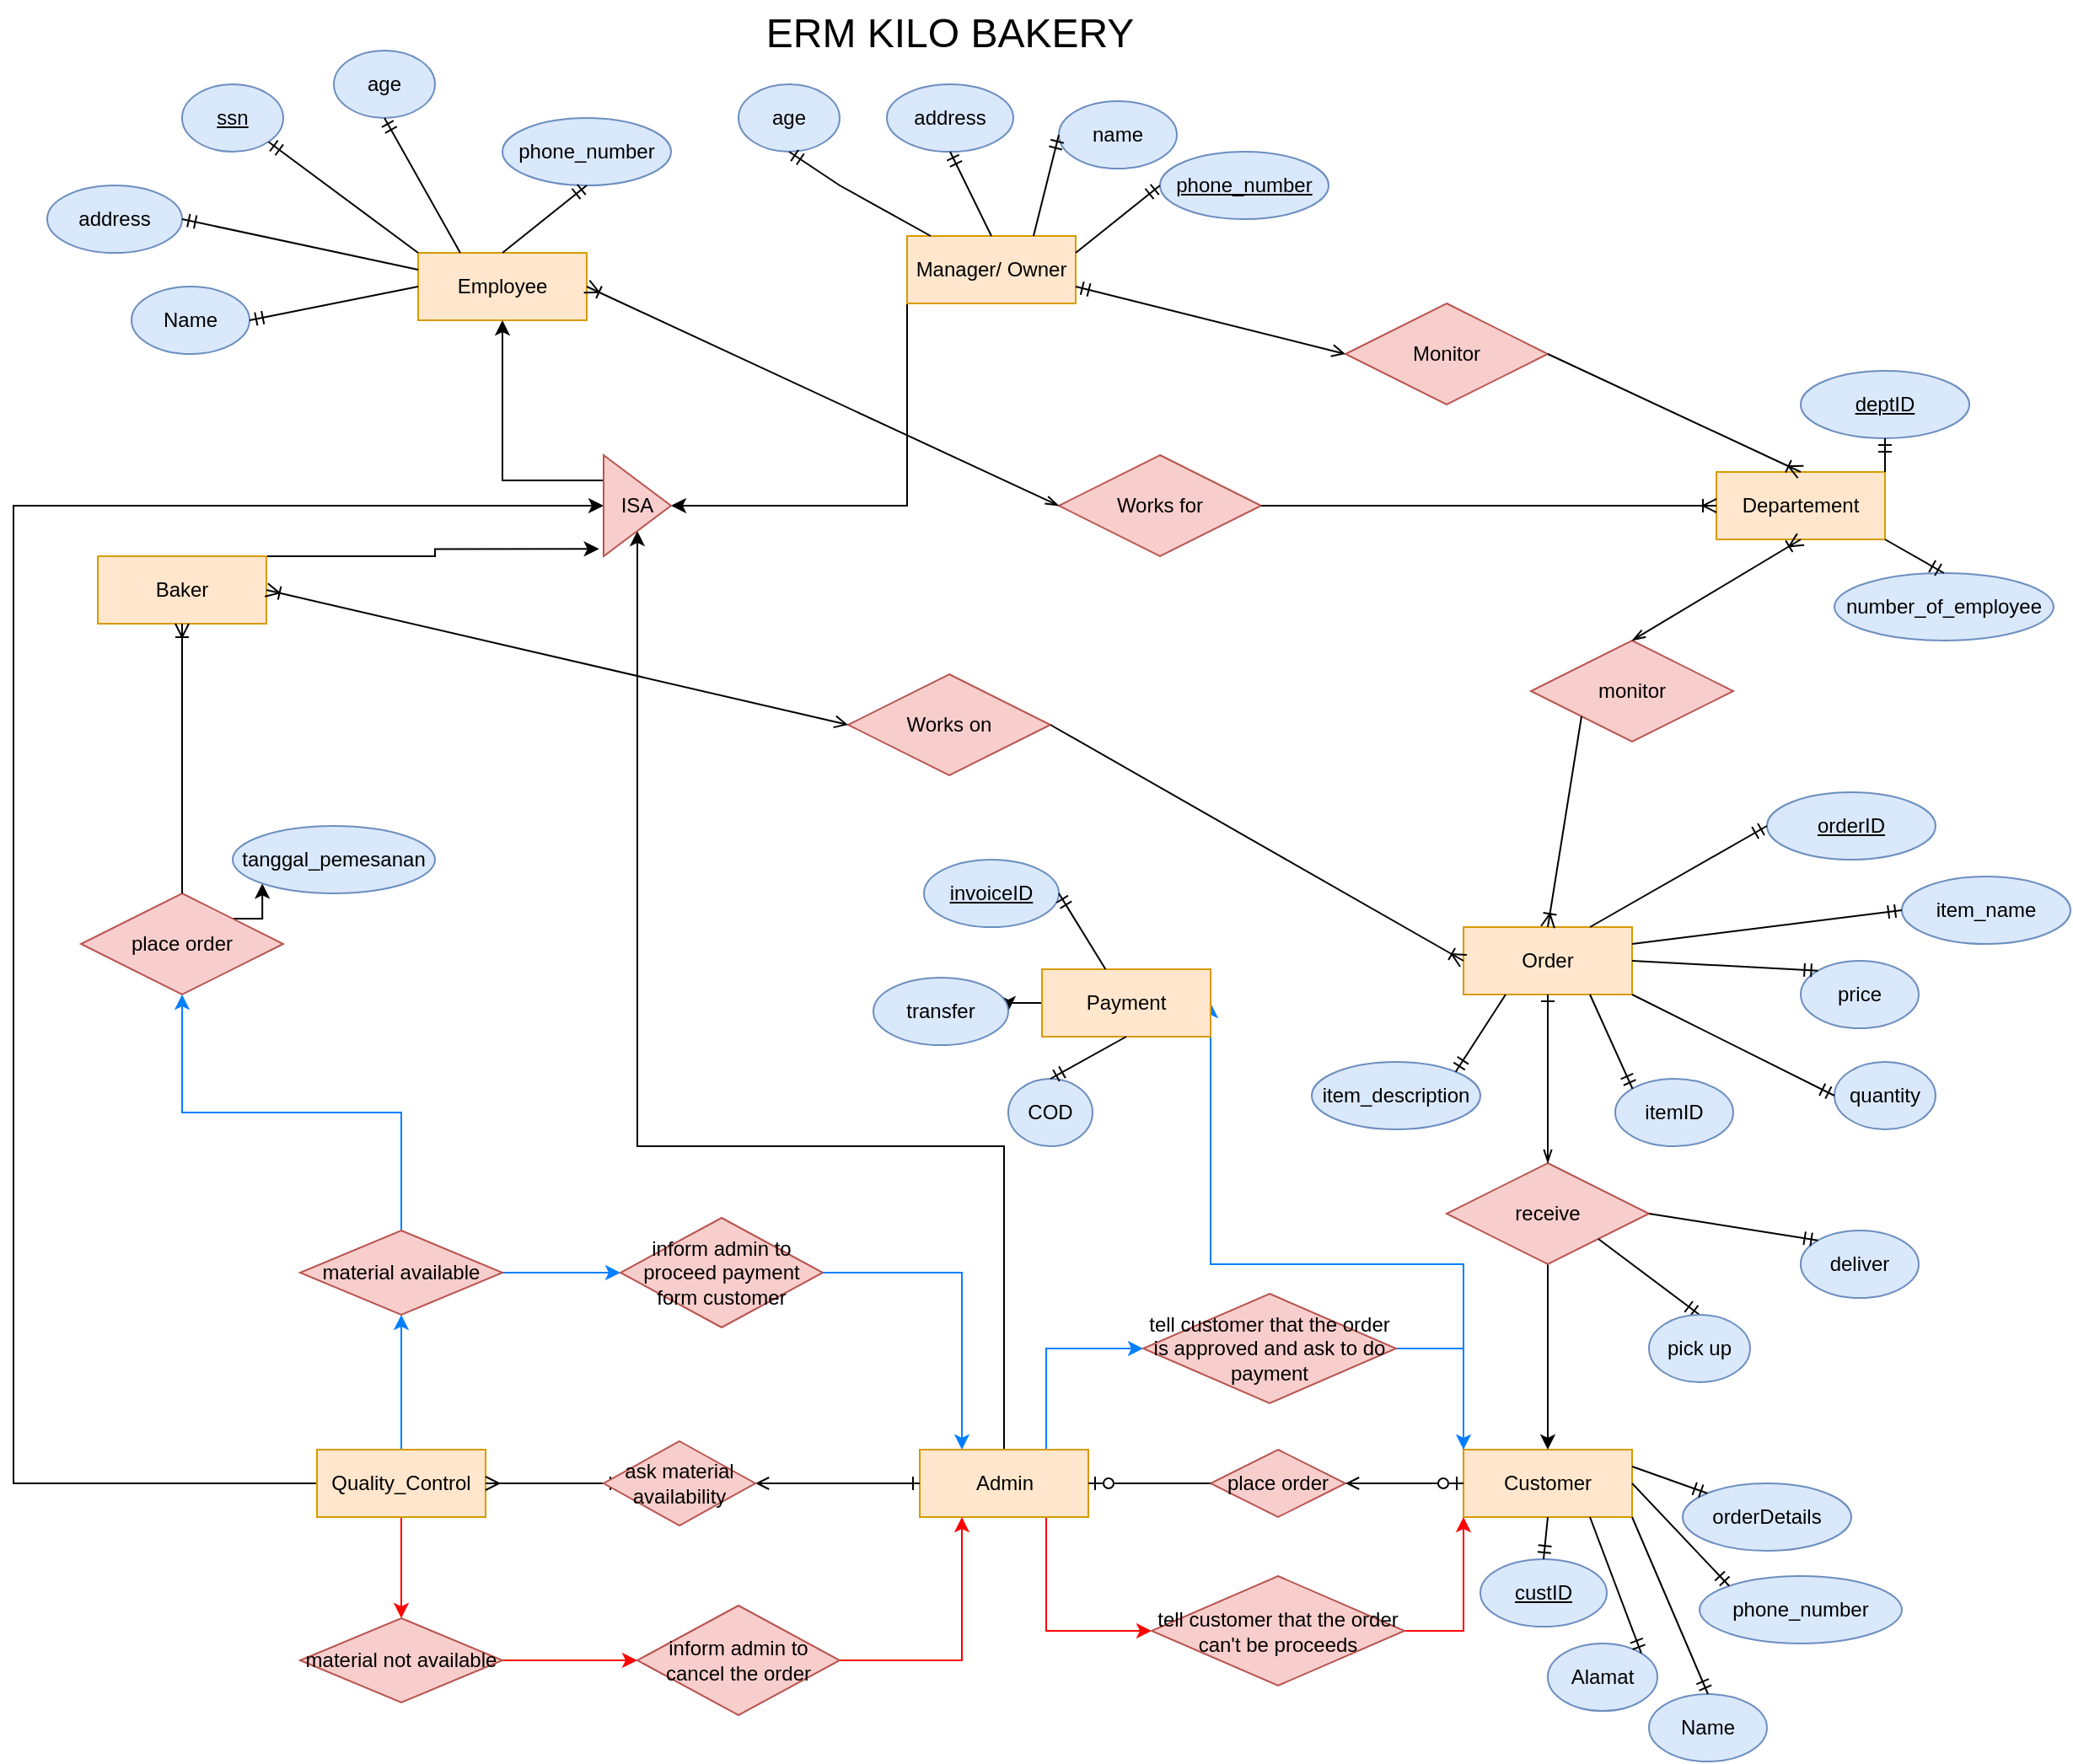 <mxfile version="22.1.11" type="google" pages="2">
  <diagram name="ERM BOSSKU" id="ujOQCadi9NWl7VtpBlzr">
    <mxGraphModel grid="1" page="1" gridSize="10" guides="1" tooltips="1" connect="1" arrows="1" fold="1" pageScale="1" pageWidth="850" pageHeight="1100" math="0" shadow="0">
      <root>
        <mxCell id="0" />
        <mxCell id="1" parent="0" />
        <mxCell id="tkXkkSV-ggnxWn-rtrvF-27" style="edgeStyle=orthogonalEdgeStyle;rounded=0;orthogonalLoop=1;jettySize=auto;html=1;exitX=0;exitY=0;exitDx=0;exitDy=0;entryX=1;entryY=0.5;entryDx=0;entryDy=0;strokeColor=#007FFF;" edge="1" parent="1" source="hRH22DgDOK9I6z_JITo5-1" target="hRH22DgDOK9I6z_JITo5-21">
          <mxGeometry relative="1" as="geometry">
            <Array as="points">
              <mxPoint x="950" y="770" />
              <mxPoint x="800" y="770" />
              <mxPoint x="800" y="645" />
            </Array>
          </mxGeometry>
        </mxCell>
        <mxCell id="hRH22DgDOK9I6z_JITo5-1" value="Customer" style="whiteSpace=wrap;html=1;align=center;fillColor=#ffe6cc;strokeColor=#d79b00;" vertex="1" parent="1">
          <mxGeometry x="950" y="880" width="100" height="40" as="geometry" />
        </mxCell>
        <mxCell id="tkXkkSV-ggnxWn-rtrvF-20" style="edgeStyle=orthogonalEdgeStyle;rounded=0;orthogonalLoop=1;jettySize=auto;html=1;exitX=0.75;exitY=1;exitDx=0;exitDy=0;strokeColor=#FF0000;entryX=0;entryY=0.5;entryDx=0;entryDy=0;" edge="1" parent="1" source="hRH22DgDOK9I6z_JITo5-2" target="tkXkkSV-ggnxWn-rtrvF-22">
          <mxGeometry relative="1" as="geometry">
            <mxPoint x="780" y="970" as="targetPoint" />
          </mxGeometry>
        </mxCell>
        <mxCell id="tkXkkSV-ggnxWn-rtrvF-21" style="edgeStyle=orthogonalEdgeStyle;rounded=0;orthogonalLoop=1;jettySize=auto;html=1;exitX=0.75;exitY=0;exitDx=0;exitDy=0;entryX=0;entryY=0.5;entryDx=0;entryDy=0;strokeColor=#007FFF;" edge="1" parent="1" source="hRH22DgDOK9I6z_JITo5-2" target="tkXkkSV-ggnxWn-rtrvF-25">
          <mxGeometry relative="1" as="geometry" />
        </mxCell>
        <mxCell id="uBNgxZWlyANaNaJuwMyu-9" style="edgeStyle=orthogonalEdgeStyle;rounded=0;orthogonalLoop=1;jettySize=auto;html=1;exitX=0.5;exitY=0;exitDx=0;exitDy=0;entryX=0.5;entryY=1;entryDx=0;entryDy=0;" edge="1" parent="1" source="hRH22DgDOK9I6z_JITo5-2" target="hRH22DgDOK9I6z_JITo5-8">
          <mxGeometry relative="1" as="geometry">
            <Array as="points">
              <mxPoint x="678" y="700" />
              <mxPoint x="460" y="700" />
            </Array>
          </mxGeometry>
        </mxCell>
        <mxCell id="hRH22DgDOK9I6z_JITo5-2" value="Admin" style="whiteSpace=wrap;html=1;align=center;fillColor=#ffe6cc;strokeColor=#d79b00;" vertex="1" parent="1">
          <mxGeometry x="627.5" y="880" width="100" height="40" as="geometry" />
        </mxCell>
        <mxCell id="tkXkkSV-ggnxWn-rtrvF-11" style="edgeStyle=orthogonalEdgeStyle;rounded=0;orthogonalLoop=1;jettySize=auto;html=1;exitX=0.5;exitY=0;exitDx=0;exitDy=0;entryX=0.5;entryY=1;entryDx=0;entryDy=0;strokeColor=#007FFF;" edge="1" parent="1" source="hRH22DgDOK9I6z_JITo5-3" target="hRH22DgDOK9I6z_JITo5-18">
          <mxGeometry relative="1" as="geometry" />
        </mxCell>
        <mxCell id="tkXkkSV-ggnxWn-rtrvF-12" style="edgeStyle=orthogonalEdgeStyle;rounded=0;orthogonalLoop=1;jettySize=auto;html=1;exitX=0.5;exitY=1;exitDx=0;exitDy=0;entryX=0.5;entryY=0;entryDx=0;entryDy=0;strokeColor=#FF0000;" edge="1" parent="1" source="hRH22DgDOK9I6z_JITo5-3" target="tkXkkSV-ggnxWn-rtrvF-7">
          <mxGeometry relative="1" as="geometry" />
        </mxCell>
        <mxCell id="uBNgxZWlyANaNaJuwMyu-10" style="edgeStyle=orthogonalEdgeStyle;rounded=0;orthogonalLoop=1;jettySize=auto;html=1;exitX=0;exitY=0.5;exitDx=0;exitDy=0;entryX=0;entryY=0.5;entryDx=0;entryDy=0;" edge="1" parent="1" source="hRH22DgDOK9I6z_JITo5-3" target="hRH22DgDOK9I6z_JITo5-8">
          <mxGeometry relative="1" as="geometry">
            <Array as="points">
              <mxPoint x="90" y="900" />
              <mxPoint x="90" y="320" />
            </Array>
          </mxGeometry>
        </mxCell>
        <mxCell id="hRH22DgDOK9I6z_JITo5-3" value="Quality_Control" style="whiteSpace=wrap;html=1;align=center;fillColor=#ffe6cc;strokeColor=#d79b00;" vertex="1" parent="1">
          <mxGeometry x="270" y="880" width="100" height="40" as="geometry" />
        </mxCell>
        <mxCell id="bgxIskU9e5NN0cbywSk3-33" style="rounded=0;orthogonalLoop=1;jettySize=auto;html=1;exitX=1;exitY=0;exitDx=0;exitDy=0;entryX=-0.067;entryY=0.928;entryDx=0;entryDy=0;entryPerimeter=0;edgeStyle=orthogonalEdgeStyle;" edge="1" parent="1" source="hRH22DgDOK9I6z_JITo5-4" target="hRH22DgDOK9I6z_JITo5-8">
          <mxGeometry relative="1" as="geometry">
            <Array as="points">
              <mxPoint x="340" y="350" />
              <mxPoint x="340" y="346" />
            </Array>
          </mxGeometry>
        </mxCell>
        <mxCell id="hRH22DgDOK9I6z_JITo5-4" value="Baker" style="whiteSpace=wrap;html=1;align=center;fillColor=#ffe6cc;strokeColor=#d79b00;" vertex="1" parent="1">
          <mxGeometry x="140" y="350" width="100" height="40" as="geometry" />
        </mxCell>
        <mxCell id="hRH22DgDOK9I6z_JITo5-5" value="&lt;font style=&quot;font-size: 24px;&quot;&gt;ERM KILO BAKERY&lt;/font&gt;" style="text;html=1;align=center;verticalAlign=middle;resizable=0;points=[];autosize=1;strokeColor=none;fillColor=none;" vertex="1" parent="1">
          <mxGeometry x="525" y="20" width="240" height="40" as="geometry" />
        </mxCell>
        <mxCell id="hRH22DgDOK9I6z_JITo5-6" value="Employee" style="whiteSpace=wrap;html=1;align=center;fillColor=#ffe6cc;strokeColor=#d79b00;" vertex="1" parent="1">
          <mxGeometry x="330" y="170" width="100" height="40" as="geometry" />
        </mxCell>
        <mxCell id="bgxIskU9e5NN0cbywSk3-44" style="edgeStyle=orthogonalEdgeStyle;rounded=0;orthogonalLoop=1;jettySize=auto;html=1;exitX=0;exitY=1;exitDx=0;exitDy=0;entryX=1;entryY=0.5;entryDx=0;entryDy=0;" edge="1" parent="1" source="hRH22DgDOK9I6z_JITo5-7" target="hRH22DgDOK9I6z_JITo5-8">
          <mxGeometry relative="1" as="geometry" />
        </mxCell>
        <mxCell id="hRH22DgDOK9I6z_JITo5-7" value="Manager/ Owner" style="whiteSpace=wrap;html=1;align=center;fillColor=#ffe6cc;strokeColor=#d79b00;" vertex="1" parent="1">
          <mxGeometry x="620" y="160" width="100" height="40" as="geometry" />
        </mxCell>
        <mxCell id="bgxIskU9e5NN0cbywSk3-37" style="edgeStyle=orthogonalEdgeStyle;rounded=0;orthogonalLoop=1;jettySize=auto;html=1;exitX=0.5;exitY=0;exitDx=0;exitDy=0;entryX=0.5;entryY=1;entryDx=0;entryDy=0;" edge="1" parent="1" source="hRH22DgDOK9I6z_JITo5-8" target="hRH22DgDOK9I6z_JITo5-6">
          <mxGeometry relative="1" as="geometry" />
        </mxCell>
        <mxCell id="hRH22DgDOK9I6z_JITo5-8" value="ISA" style="triangle;whiteSpace=wrap;html=1;rotation=0;fillColor=#f8cecc;strokeColor=#b85450;" vertex="1" parent="1">
          <mxGeometry x="440" y="290" width="40" height="60" as="geometry" />
        </mxCell>
        <mxCell id="hRH22DgDOK9I6z_JITo5-9" value="place order" style="shape=rhombus;perimeter=rhombusPerimeter;whiteSpace=wrap;html=1;align=center;fillColor=#f8cecc;strokeColor=#b85450;" vertex="1" parent="1">
          <mxGeometry x="800" y="880" width="80" height="40" as="geometry" />
        </mxCell>
        <mxCell id="tkXkkSV-ggnxWn-rtrvF-8" style="edgeStyle=orthogonalEdgeStyle;rounded=0;orthogonalLoop=1;jettySize=auto;html=1;exitX=1;exitY=0;exitDx=0;exitDy=0;entryX=0;entryY=1;entryDx=0;entryDy=0;" edge="1" parent="1" source="hRH22DgDOK9I6z_JITo5-11" target="hRH22DgDOK9I6z_JITo5-29">
          <mxGeometry relative="1" as="geometry" />
        </mxCell>
        <mxCell id="hRH22DgDOK9I6z_JITo5-11" value="place order" style="shape=rhombus;perimeter=rhombusPerimeter;whiteSpace=wrap;html=1;align=center;fillColor=#f8cecc;strokeColor=#b85450;" vertex="1" parent="1">
          <mxGeometry x="130" y="550" width="120" height="60" as="geometry" />
        </mxCell>
        <mxCell id="hRH22DgDOK9I6z_JITo5-12" value="Departement" style="whiteSpace=wrap;html=1;align=center;fillColor=#ffe6cc;strokeColor=#d79b00;" vertex="1" parent="1">
          <mxGeometry x="1100" y="300" width="100" height="40" as="geometry" />
        </mxCell>
        <mxCell id="hRH22DgDOK9I6z_JITo5-13" value="Monitor" style="shape=rhombus;perimeter=rhombusPerimeter;whiteSpace=wrap;html=1;align=center;fillColor=#f8cecc;strokeColor=#b85450;" vertex="1" parent="1">
          <mxGeometry x="880" y="200" width="120" height="60" as="geometry" />
        </mxCell>
        <mxCell id="hRH22DgDOK9I6z_JITo5-14" value="Works for" style="shape=rhombus;perimeter=rhombusPerimeter;whiteSpace=wrap;html=1;align=center;fillColor=#f8cecc;strokeColor=#b85450;" vertex="1" parent="1">
          <mxGeometry x="710" y="290" width="120" height="60" as="geometry" />
        </mxCell>
        <mxCell id="hRH22DgDOK9I6z_JITo5-16" value="Order" style="whiteSpace=wrap;html=1;align=center;fillColor=#ffe6cc;strokeColor=#d79b00;" vertex="1" parent="1">
          <mxGeometry x="950" y="570" width="100" height="40" as="geometry" />
        </mxCell>
        <mxCell id="hRH22DgDOK9I6z_JITo5-17" value="Works on" style="shape=rhombus;perimeter=rhombusPerimeter;whiteSpace=wrap;html=1;align=center;fillColor=#f8cecc;strokeColor=#b85450;" vertex="1" parent="1">
          <mxGeometry x="585" y="420" width="120" height="60" as="geometry" />
        </mxCell>
        <mxCell id="tkXkkSV-ggnxWn-rtrvF-13" style="edgeStyle=orthogonalEdgeStyle;rounded=0;orthogonalLoop=1;jettySize=auto;html=1;exitX=0.5;exitY=0;exitDx=0;exitDy=0;entryX=0.5;entryY=1;entryDx=0;entryDy=0;strokeColor=#007FFF;" edge="1" parent="1" source="hRH22DgDOK9I6z_JITo5-18" target="hRH22DgDOK9I6z_JITo5-11">
          <mxGeometry relative="1" as="geometry" />
        </mxCell>
        <mxCell id="tkXkkSV-ggnxWn-rtrvF-15" style="edgeStyle=orthogonalEdgeStyle;rounded=0;orthogonalLoop=1;jettySize=auto;html=1;exitX=1;exitY=0.5;exitDx=0;exitDy=0;entryX=0;entryY=0.5;entryDx=0;entryDy=0;strokeColor=#007FFF;" edge="1" parent="1" source="hRH22DgDOK9I6z_JITo5-18" target="hRH22DgDOK9I6z_JITo5-22">
          <mxGeometry relative="1" as="geometry" />
        </mxCell>
        <mxCell id="hRH22DgDOK9I6z_JITo5-18" value="material available" style="shape=rhombus;perimeter=rhombusPerimeter;whiteSpace=wrap;html=1;align=center;fillColor=#f8cecc;strokeColor=#b85450;" vertex="1" parent="1">
          <mxGeometry x="260" y="750" width="120" height="50" as="geometry" />
        </mxCell>
        <mxCell id="uBNgxZWlyANaNaJuwMyu-8" style="edgeStyle=orthogonalEdgeStyle;rounded=0;orthogonalLoop=1;jettySize=auto;html=1;exitX=0.5;exitY=1;exitDx=0;exitDy=0;" edge="1" parent="1" source="hRH22DgDOK9I6z_JITo5-19" target="hRH22DgDOK9I6z_JITo5-1">
          <mxGeometry relative="1" as="geometry" />
        </mxCell>
        <mxCell id="hRH22DgDOK9I6z_JITo5-19" value="receive" style="shape=rhombus;perimeter=rhombusPerimeter;whiteSpace=wrap;html=1;align=center;fillColor=#f8cecc;strokeColor=#b85450;" vertex="1" parent="1">
          <mxGeometry x="940" y="710" width="120" height="60" as="geometry" />
        </mxCell>
        <mxCell id="tkXkkSV-ggnxWn-rtrvF-28" style="edgeStyle=orthogonalEdgeStyle;rounded=0;orthogonalLoop=1;jettySize=auto;html=1;exitX=0;exitY=0.5;exitDx=0;exitDy=0;entryX=1;entryY=0.5;entryDx=0;entryDy=0;" edge="1" parent="1" source="hRH22DgDOK9I6z_JITo5-21" target="bgxIskU9e5NN0cbywSk3-2">
          <mxGeometry relative="1" as="geometry" />
        </mxCell>
        <mxCell id="hRH22DgDOK9I6z_JITo5-21" value="Payment" style="whiteSpace=wrap;html=1;align=center;fillColor=#ffe6cc;strokeColor=#d79b00;" vertex="1" parent="1">
          <mxGeometry x="700" y="595" width="100" height="40" as="geometry" />
        </mxCell>
        <mxCell id="hRH22DgDOK9I6z_JITo5-22" value="inform admin to proceed payment form customer" style="shape=rhombus;perimeter=rhombusPerimeter;whiteSpace=wrap;html=1;align=center;fillColor=#f8cecc;strokeColor=#b85450;" vertex="1" parent="1">
          <mxGeometry x="450" y="742.5" width="120" height="65" as="geometry" />
        </mxCell>
        <mxCell id="hRH22DgDOK9I6z_JITo5-23" value="Name" style="ellipse;whiteSpace=wrap;html=1;align=center;fillColor=#dae8fc;strokeColor=#6c8ebf;" vertex="1" parent="1">
          <mxGeometry x="1060" y="1025" width="70" height="40" as="geometry" />
        </mxCell>
        <mxCell id="hRH22DgDOK9I6z_JITo5-24" value="Name" style="ellipse;whiteSpace=wrap;html=1;align=center;fillColor=#dae8fc;strokeColor=#6c8ebf;" vertex="1" parent="1">
          <mxGeometry x="160" y="190" width="70" height="40" as="geometry" />
        </mxCell>
        <mxCell id="hRH22DgDOK9I6z_JITo5-25" value="phone_number" style="ellipse;whiteSpace=wrap;html=1;align=center;fillColor=#dae8fc;strokeColor=#6c8ebf;" vertex="1" parent="1">
          <mxGeometry x="1090" y="955" width="120" height="40" as="geometry" />
        </mxCell>
        <mxCell id="hRH22DgDOK9I6z_JITo5-27" value="&lt;u&gt;custID&lt;/u&gt;" style="ellipse;whiteSpace=wrap;html=1;align=center;fillColor=#dae8fc;strokeColor=#6c8ebf;" vertex="1" parent="1">
          <mxGeometry x="960" y="945" width="75" height="40" as="geometry" />
        </mxCell>
        <mxCell id="hRH22DgDOK9I6z_JITo5-28" value="Alamat" style="ellipse;whiteSpace=wrap;html=1;align=center;fillColor=#dae8fc;strokeColor=#6c8ebf;" vertex="1" parent="1">
          <mxGeometry x="1000" y="995" width="65" height="40" as="geometry" />
        </mxCell>
        <mxCell id="hRH22DgDOK9I6z_JITo5-29" value="tanggal_pemesanan" style="ellipse;whiteSpace=wrap;html=1;align=center;fillColor=#dae8fc;strokeColor=#6c8ebf;" vertex="1" parent="1">
          <mxGeometry x="220" y="510" width="120" height="40" as="geometry" />
        </mxCell>
        <mxCell id="hRH22DgDOK9I6z_JITo5-30" value="orderDetails" style="ellipse;whiteSpace=wrap;html=1;align=center;fillColor=#dae8fc;strokeColor=#6c8ebf;" vertex="1" parent="1">
          <mxGeometry x="1080" y="900" width="100" height="40" as="geometry" />
        </mxCell>
        <mxCell id="bgxIskU9e5NN0cbywSk3-2" value="transfer" style="ellipse;whiteSpace=wrap;html=1;align=center;fillColor=#dae8fc;strokeColor=#6c8ebf;" vertex="1" parent="1">
          <mxGeometry x="600" y="600" width="80" height="40" as="geometry" />
        </mxCell>
        <mxCell id="bgxIskU9e5NN0cbywSk3-4" value="COD" style="ellipse;whiteSpace=wrap;html=1;align=center;fillColor=#dae8fc;strokeColor=#6c8ebf;" vertex="1" parent="1">
          <mxGeometry x="680" y="660" width="50" height="40" as="geometry" />
        </mxCell>
        <mxCell id="bgxIskU9e5NN0cbywSk3-5" value="&lt;u&gt;ssn&lt;/u&gt;" style="ellipse;whiteSpace=wrap;html=1;align=center;fillColor=#dae8fc;strokeColor=#6c8ebf;" vertex="1" parent="1">
          <mxGeometry x="190" y="70" width="60" height="40" as="geometry" />
        </mxCell>
        <mxCell id="bgxIskU9e5NN0cbywSk3-6" value="phone_number" style="ellipse;whiteSpace=wrap;html=1;align=center;fillColor=#dae8fc;strokeColor=#6c8ebf;" vertex="1" parent="1">
          <mxGeometry x="380" y="90" width="100" height="40" as="geometry" />
        </mxCell>
        <mxCell id="bgxIskU9e5NN0cbywSk3-7" value="address" style="ellipse;whiteSpace=wrap;html=1;align=center;fillColor=#dae8fc;strokeColor=#6c8ebf;" vertex="1" parent="1">
          <mxGeometry x="110" y="130" width="80" height="40" as="geometry" />
        </mxCell>
        <mxCell id="bgxIskU9e5NN0cbywSk3-8" value="name" style="ellipse;whiteSpace=wrap;html=1;align=center;fillColor=#dae8fc;strokeColor=#6c8ebf;" vertex="1" parent="1">
          <mxGeometry x="710" y="80" width="70" height="40" as="geometry" />
        </mxCell>
        <mxCell id="bgxIskU9e5NN0cbywSk3-9" value="&lt;u&gt;phone_number&lt;/u&gt;" style="ellipse;whiteSpace=wrap;html=1;align=center;fillColor=#dae8fc;strokeColor=#6c8ebf;" vertex="1" parent="1">
          <mxGeometry x="770" y="110" width="100" height="40" as="geometry" />
        </mxCell>
        <mxCell id="bgxIskU9e5NN0cbywSk3-10" value="&lt;u&gt;deptID&lt;/u&gt;" style="ellipse;whiteSpace=wrap;html=1;align=center;fillColor=#dae8fc;strokeColor=#6c8ebf;" vertex="1" parent="1">
          <mxGeometry x="1150" y="240" width="100" height="40" as="geometry" />
        </mxCell>
        <mxCell id="bgxIskU9e5NN0cbywSk3-11" value="age" style="ellipse;whiteSpace=wrap;html=1;align=center;fillColor=#dae8fc;strokeColor=#6c8ebf;" vertex="1" parent="1">
          <mxGeometry x="280" y="50" width="60" height="40" as="geometry" />
        </mxCell>
        <mxCell id="bgxIskU9e5NN0cbywSk3-12" value="address" style="ellipse;whiteSpace=wrap;html=1;align=center;fillColor=#dae8fc;strokeColor=#6c8ebf;" vertex="1" parent="1">
          <mxGeometry x="608" y="70" width="75" height="40" as="geometry" />
        </mxCell>
        <mxCell id="bgxIskU9e5NN0cbywSk3-13" value="number_of_employee" style="ellipse;whiteSpace=wrap;html=1;align=center;fillColor=#dae8fc;strokeColor=#6c8ebf;" vertex="1" parent="1">
          <mxGeometry x="1170" y="360" width="130" height="40" as="geometry" />
        </mxCell>
        <mxCell id="bgxIskU9e5NN0cbywSk3-14" value="&lt;u&gt;orderID&lt;/u&gt;" style="ellipse;whiteSpace=wrap;html=1;align=center;fillColor=#dae8fc;strokeColor=#6c8ebf;" vertex="1" parent="1">
          <mxGeometry x="1130" y="490" width="100" height="40" as="geometry" />
        </mxCell>
        <mxCell id="bgxIskU9e5NN0cbywSk3-15" value="price" style="ellipse;whiteSpace=wrap;html=1;align=center;fillColor=#dae8fc;strokeColor=#6c8ebf;" vertex="1" parent="1">
          <mxGeometry x="1150" y="590" width="70" height="40" as="geometry" />
        </mxCell>
        <mxCell id="bgxIskU9e5NN0cbywSk3-17" value="monitor" style="shape=rhombus;perimeter=rhombusPerimeter;whiteSpace=wrap;html=1;align=center;fillColor=#f8cecc;strokeColor=#b85450;" vertex="1" parent="1">
          <mxGeometry x="990" y="400" width="120" height="60" as="geometry" />
        </mxCell>
        <mxCell id="bgxIskU9e5NN0cbywSk3-18" value="item_name" style="ellipse;whiteSpace=wrap;html=1;align=center;fillColor=#dae8fc;strokeColor=#6c8ebf;" vertex="1" parent="1">
          <mxGeometry x="1210" y="540" width="100" height="40" as="geometry" />
        </mxCell>
        <mxCell id="bgxIskU9e5NN0cbywSk3-19" value="quantity" style="ellipse;whiteSpace=wrap;html=1;align=center;fillColor=#dae8fc;strokeColor=#6c8ebf;" vertex="1" parent="1">
          <mxGeometry x="1170" y="650" width="60" height="40" as="geometry" />
        </mxCell>
        <mxCell id="bgxIskU9e5NN0cbywSk3-20" value="itemID" style="ellipse;whiteSpace=wrap;html=1;align=center;fillColor=#dae8fc;strokeColor=#6c8ebf;" vertex="1" parent="1">
          <mxGeometry x="1040" y="660" width="70" height="40" as="geometry" />
        </mxCell>
        <mxCell id="bgxIskU9e5NN0cbywSk3-23" value="" style="fontSize=12;html=1;endArrow=ERzeroToOne;endFill=1;rounded=0;entryX=0;entryY=0.5;entryDx=0;entryDy=0;exitX=1;exitY=0.5;exitDx=0;exitDy=0;startArrow=open;startFill=0;" edge="1" parent="1" source="hRH22DgDOK9I6z_JITo5-9" target="hRH22DgDOK9I6z_JITo5-1">
          <mxGeometry width="100" height="100" relative="1" as="geometry">
            <mxPoint x="450" y="1100" as="sourcePoint" />
            <mxPoint x="550" y="1000" as="targetPoint" />
          </mxGeometry>
        </mxCell>
        <mxCell id="bgxIskU9e5NN0cbywSk3-24" value="" style="fontSize=12;html=1;endArrow=ERzeroToOne;endFill=1;rounded=0;exitX=0;exitY=0.5;exitDx=0;exitDy=0;entryX=1;entryY=0.5;entryDx=0;entryDy=0;" edge="1" parent="1" source="hRH22DgDOK9I6z_JITo5-9" target="hRH22DgDOK9I6z_JITo5-2">
          <mxGeometry width="100" height="100" relative="1" as="geometry">
            <mxPoint x="450" y="1100" as="sourcePoint" />
            <mxPoint x="370" y="960" as="targetPoint" />
          </mxGeometry>
        </mxCell>
        <mxCell id="bgxIskU9e5NN0cbywSk3-25" value="" style="fontSize=12;html=1;endArrow=ERone;endFill=1;rounded=0;startArrow=open;startFill=0;entryX=0;entryY=0.5;entryDx=0;entryDy=0;" edge="1" parent="1" source="hRH22DgDOK9I6z_JITo5-10" target="hRH22DgDOK9I6z_JITo5-2">
          <mxGeometry width="100" height="100" relative="1" as="geometry">
            <mxPoint x="480" y="900" as="sourcePoint" />
            <mxPoint x="500" y="900" as="targetPoint" />
          </mxGeometry>
        </mxCell>
        <mxCell id="bgxIskU9e5NN0cbywSk3-26" value="" style="fontSize=12;html=1;endArrow=ERmany;rounded=0;exitX=0;exitY=0.5;exitDx=0;exitDy=0;entryX=1;entryY=0.5;entryDx=0;entryDy=0;" edge="1" parent="1" source="hRH22DgDOK9I6z_JITo5-10" target="hRH22DgDOK9I6z_JITo5-3">
          <mxGeometry width="100" height="100" relative="1" as="geometry">
            <mxPoint x="450" y="960" as="sourcePoint" />
            <mxPoint x="550" y="860" as="targetPoint" />
          </mxGeometry>
        </mxCell>
        <mxCell id="bgxIskU9e5NN0cbywSk3-31" value="" style="fontSize=12;html=1;endArrow=ERoneToMany;rounded=0;exitX=0.5;exitY=0;exitDx=0;exitDy=0;entryX=0.5;entryY=1;entryDx=0;entryDy=0;" edge="1" parent="1" source="hRH22DgDOK9I6z_JITo5-11" target="hRH22DgDOK9I6z_JITo5-4">
          <mxGeometry width="100" height="100" relative="1" as="geometry">
            <mxPoint x="240" y="530" as="sourcePoint" />
            <mxPoint x="340" y="430" as="targetPoint" />
          </mxGeometry>
        </mxCell>
        <mxCell id="bgxIskU9e5NN0cbywSk3-45" value="" style="fontSize=12;html=1;endArrow=ERoneToMany;rounded=0;entryX=1;entryY=0.5;entryDx=0;entryDy=0;exitX=0;exitY=0.5;exitDx=0;exitDy=0;startArrow=openThin;startFill=0;" edge="1" parent="1" source="hRH22DgDOK9I6z_JITo5-14" target="hRH22DgDOK9I6z_JITo5-6">
          <mxGeometry width="100" height="100" relative="1" as="geometry">
            <mxPoint x="610" y="470" as="sourcePoint" />
            <mxPoint x="490" y="190" as="targetPoint" />
          </mxGeometry>
        </mxCell>
        <mxCell id="bgxIskU9e5NN0cbywSk3-46" value="" style="fontSize=12;html=1;endArrow=ERoneToMany;rounded=0;exitX=1;exitY=0.5;exitDx=0;exitDy=0;entryX=0;entryY=0.5;entryDx=0;entryDy=0;" edge="1" parent="1" source="hRH22DgDOK9I6z_JITo5-14" target="hRH22DgDOK9I6z_JITo5-12">
          <mxGeometry width="100" height="100" relative="1" as="geometry">
            <mxPoint x="770" y="470" as="sourcePoint" />
            <mxPoint x="870" y="370" as="targetPoint" />
          </mxGeometry>
        </mxCell>
        <mxCell id="bgxIskU9e5NN0cbywSk3-47" value="" style="fontSize=12;html=1;endArrow=ERmandOne;rounded=0;entryX=1;entryY=0.75;entryDx=0;entryDy=0;exitX=0;exitY=0.5;exitDx=0;exitDy=0;startArrow=open;startFill=0;" edge="1" parent="1" source="hRH22DgDOK9I6z_JITo5-13" target="hRH22DgDOK9I6z_JITo5-7">
          <mxGeometry width="100" height="100" relative="1" as="geometry">
            <mxPoint x="630" y="450" as="sourcePoint" />
            <mxPoint x="730" y="350" as="targetPoint" />
          </mxGeometry>
        </mxCell>
        <mxCell id="bgxIskU9e5NN0cbywSk3-48" value="" style="fontSize=12;html=1;endArrow=ERoneToMany;rounded=0;entryX=0.5;entryY=0;entryDx=0;entryDy=0;exitX=1;exitY=0.5;exitDx=0;exitDy=0;" edge="1" parent="1" source="hRH22DgDOK9I6z_JITo5-13" target="hRH22DgDOK9I6z_JITo5-12">
          <mxGeometry width="100" height="100" relative="1" as="geometry">
            <mxPoint x="990" y="140" as="sourcePoint" />
            <mxPoint x="800" y="280" as="targetPoint" />
          </mxGeometry>
        </mxCell>
        <mxCell id="bgxIskU9e5NN0cbywSk3-49" value="" style="fontSize=12;html=1;endArrow=ERoneToMany;rounded=0;entryX=1;entryY=0.5;entryDx=0;entryDy=0;exitX=0;exitY=0.5;exitDx=0;exitDy=0;startArrow=open;startFill=0;" edge="1" parent="1" source="hRH22DgDOK9I6z_JITo5-17" target="hRH22DgDOK9I6z_JITo5-4">
          <mxGeometry width="100" height="100" relative="1" as="geometry">
            <mxPoint x="630" y="630" as="sourcePoint" />
            <mxPoint x="730" y="530" as="targetPoint" />
          </mxGeometry>
        </mxCell>
        <mxCell id="bgxIskU9e5NN0cbywSk3-50" value="" style="fontSize=12;html=1;endArrow=ERoneToMany;rounded=0;exitX=1;exitY=0.5;exitDx=0;exitDy=0;entryX=0;entryY=0.5;entryDx=0;entryDy=0;" edge="1" parent="1" source="hRH22DgDOK9I6z_JITo5-17" target="hRH22DgDOK9I6z_JITo5-16">
          <mxGeometry width="100" height="100" relative="1" as="geometry">
            <mxPoint x="845" y="470" as="sourcePoint" />
            <mxPoint x="870" y="550" as="targetPoint" />
          </mxGeometry>
        </mxCell>
        <mxCell id="bgxIskU9e5NN0cbywSk3-53" value="deliver" style="ellipse;whiteSpace=wrap;html=1;align=center;fillColor=#dae8fc;strokeColor=#6c8ebf;" vertex="1" parent="1">
          <mxGeometry x="1150" y="750" width="70" height="40" as="geometry" />
        </mxCell>
        <mxCell id="bgxIskU9e5NN0cbywSk3-55" value="" style="fontSize=12;html=1;endArrow=ERoneToMany;rounded=0;entryX=0.5;entryY=1;entryDx=0;entryDy=0;exitX=0.5;exitY=0;exitDx=0;exitDy=0;startArrow=openThin;startFill=0;" edge="1" parent="1" source="bgxIskU9e5NN0cbywSk3-17" target="hRH22DgDOK9I6z_JITo5-12">
          <mxGeometry width="100" height="100" relative="1" as="geometry">
            <mxPoint x="1090" y="385" as="sourcePoint" />
            <mxPoint x="940" y="510" as="targetPoint" />
          </mxGeometry>
        </mxCell>
        <mxCell id="bgxIskU9e5NN0cbywSk3-56" value="" style="fontSize=12;html=1;endArrow=ERoneToMany;rounded=0;entryX=0.5;entryY=0;entryDx=0;entryDy=0;exitX=0;exitY=1;exitDx=0;exitDy=0;" edge="1" parent="1" source="bgxIskU9e5NN0cbywSk3-17" target="hRH22DgDOK9I6z_JITo5-16">
          <mxGeometry width="100" height="100" relative="1" as="geometry">
            <mxPoint x="770" y="680" as="sourcePoint" />
            <mxPoint x="870" y="580" as="targetPoint" />
          </mxGeometry>
        </mxCell>
        <mxCell id="bgxIskU9e5NN0cbywSk3-57" value="" style="fontSize=12;html=1;endArrow=ERone;endFill=1;rounded=0;entryX=0.5;entryY=1;entryDx=0;entryDy=0;exitX=0.5;exitY=0;exitDx=0;exitDy=0;startArrow=openThin;startFill=0;" edge="1" parent="1" source="hRH22DgDOK9I6z_JITo5-19" target="hRH22DgDOK9I6z_JITo5-16">
          <mxGeometry width="100" height="100" relative="1" as="geometry">
            <mxPoint x="920" y="730" as="sourcePoint" />
            <mxPoint x="1020" y="630" as="targetPoint" />
          </mxGeometry>
        </mxCell>
        <mxCell id="bgxIskU9e5NN0cbywSk3-65" value="" style="fontSize=12;html=1;endArrow=ERmandOne;rounded=0;entryX=0.5;entryY=0;entryDx=0;entryDy=0;exitX=0.5;exitY=1;exitDx=0;exitDy=0;" edge="1" parent="1" source="hRH22DgDOK9I6z_JITo5-21" target="bgxIskU9e5NN0cbywSk3-4">
          <mxGeometry width="100" height="100" relative="1" as="geometry">
            <mxPoint x="665" y="545" as="sourcePoint" />
            <mxPoint x="690" y="605" as="targetPoint" />
          </mxGeometry>
        </mxCell>
        <mxCell id="bgxIskU9e5NN0cbywSk3-68" value="" style="fontSize=12;html=1;endArrow=ERmandOne;rounded=0;entryX=1;entryY=0.5;entryDx=0;entryDy=0;exitX=0;exitY=0.5;exitDx=0;exitDy=0;" edge="1" parent="1" source="hRH22DgDOK9I6z_JITo5-6" target="hRH22DgDOK9I6z_JITo5-24">
          <mxGeometry width="100" height="100" relative="1" as="geometry">
            <mxPoint x="160" y="15" as="sourcePoint" />
            <mxPoint x="420" y="445" as="targetPoint" />
          </mxGeometry>
        </mxCell>
        <mxCell id="bgxIskU9e5NN0cbywSk3-69" value="" style="fontSize=12;html=1;endArrow=ERmandOne;rounded=0;entryX=1;entryY=0.5;entryDx=0;entryDy=0;exitX=0;exitY=0.25;exitDx=0;exitDy=0;" edge="1" parent="1" source="hRH22DgDOK9I6z_JITo5-6" target="bgxIskU9e5NN0cbywSk3-7">
          <mxGeometry width="100" height="100" relative="1" as="geometry">
            <mxPoint x="340" y="200" as="sourcePoint" />
            <mxPoint x="300" y="200" as="targetPoint" />
          </mxGeometry>
        </mxCell>
        <mxCell id="bgxIskU9e5NN0cbywSk3-70" value="" style="fontSize=12;html=1;endArrow=ERmandOne;rounded=0;entryX=1;entryY=1;entryDx=0;entryDy=0;exitX=0;exitY=0;exitDx=0;exitDy=0;" edge="1" parent="1" source="hRH22DgDOK9I6z_JITo5-6" target="bgxIskU9e5NN0cbywSk3-5">
          <mxGeometry width="100" height="100" relative="1" as="geometry">
            <mxPoint x="350" y="210" as="sourcePoint" />
            <mxPoint x="310" y="210" as="targetPoint" />
          </mxGeometry>
        </mxCell>
        <mxCell id="bgxIskU9e5NN0cbywSk3-71" value="" style="fontSize=12;html=1;endArrow=ERmandOne;rounded=0;entryX=0.5;entryY=1;entryDx=0;entryDy=0;exitX=0.25;exitY=0;exitDx=0;exitDy=0;" edge="1" parent="1" source="hRH22DgDOK9I6z_JITo5-6" target="bgxIskU9e5NN0cbywSk3-11">
          <mxGeometry width="100" height="100" relative="1" as="geometry">
            <mxPoint x="360" y="220" as="sourcePoint" />
            <mxPoint x="320" y="220" as="targetPoint" />
          </mxGeometry>
        </mxCell>
        <mxCell id="bgxIskU9e5NN0cbywSk3-72" value="" style="fontSize=12;html=1;endArrow=ERmandOne;rounded=0;entryX=0.5;entryY=1;entryDx=0;entryDy=0;exitX=0.5;exitY=0;exitDx=0;exitDy=0;" edge="1" parent="1" source="hRH22DgDOK9I6z_JITo5-6" target="bgxIskU9e5NN0cbywSk3-6">
          <mxGeometry width="100" height="100" relative="1" as="geometry">
            <mxPoint x="370" y="230" as="sourcePoint" />
            <mxPoint x="330" y="230" as="targetPoint" />
          </mxGeometry>
        </mxCell>
        <mxCell id="bgxIskU9e5NN0cbywSk3-73" value="" style="fontSize=12;html=1;endArrow=ERmandOne;rounded=0;entryX=0.5;entryY=1;entryDx=0;entryDy=0;exitX=0.5;exitY=0;exitDx=0;exitDy=0;" edge="1" parent="1" source="hRH22DgDOK9I6z_JITo5-7" target="bgxIskU9e5NN0cbywSk3-12">
          <mxGeometry width="100" height="100" relative="1" as="geometry">
            <mxPoint x="460" y="220" as="sourcePoint" />
            <mxPoint x="420" y="220" as="targetPoint" />
          </mxGeometry>
        </mxCell>
        <mxCell id="bgxIskU9e5NN0cbywSk3-75" value="" style="fontSize=12;html=1;endArrow=ERmandOne;rounded=0;entryX=0;entryY=0.5;entryDx=0;entryDy=0;exitX=0.75;exitY=0;exitDx=0;exitDy=0;" edge="1" parent="1" source="hRH22DgDOK9I6z_JITo5-7" target="bgxIskU9e5NN0cbywSk3-8">
          <mxGeometry width="100" height="100" relative="1" as="geometry">
            <mxPoint x="655" y="130" as="sourcePoint" />
            <mxPoint x="656" y="120" as="targetPoint" />
          </mxGeometry>
        </mxCell>
        <mxCell id="bgxIskU9e5NN0cbywSk3-76" value="" style="fontSize=12;html=1;endArrow=ERmandOne;rounded=0;entryX=0;entryY=0.5;entryDx=0;entryDy=0;exitX=1;exitY=0.25;exitDx=0;exitDy=0;" edge="1" parent="1" source="hRH22DgDOK9I6z_JITo5-7" target="bgxIskU9e5NN0cbywSk3-9">
          <mxGeometry width="100" height="100" relative="1" as="geometry">
            <mxPoint x="710" y="130" as="sourcePoint" />
            <mxPoint x="760" y="130" as="targetPoint" />
          </mxGeometry>
        </mxCell>
        <mxCell id="bgxIskU9e5NN0cbywSk3-77" value="" style="fontSize=12;html=1;endArrow=ERmandOne;rounded=0;entryX=0.5;entryY=1;entryDx=0;entryDy=0;exitX=1;exitY=0;exitDx=0;exitDy=0;" edge="1" parent="1" source="hRH22DgDOK9I6z_JITo5-12" target="bgxIskU9e5NN0cbywSk3-10">
          <mxGeometry width="100" height="100" relative="1" as="geometry">
            <mxPoint x="1220" y="310" as="sourcePoint" />
            <mxPoint x="1260" y="290" as="targetPoint" />
          </mxGeometry>
        </mxCell>
        <mxCell id="bgxIskU9e5NN0cbywSk3-79" value="" style="fontSize=12;html=1;endArrow=ERmandOne;rounded=0;entryX=0.5;entryY=0;entryDx=0;entryDy=0;exitX=1;exitY=1;exitDx=0;exitDy=0;" edge="1" parent="1" source="hRH22DgDOK9I6z_JITo5-12" target="bgxIskU9e5NN0cbywSk3-13">
          <mxGeometry width="100" height="100" relative="1" as="geometry">
            <mxPoint x="1210" y="310" as="sourcePoint" />
            <mxPoint x="1210" y="290" as="targetPoint" />
          </mxGeometry>
        </mxCell>
        <mxCell id="bgxIskU9e5NN0cbywSk3-80" value="" style="fontSize=12;html=1;endArrow=ERmandOne;rounded=0;entryX=0;entryY=0.5;entryDx=0;entryDy=0;exitX=0.75;exitY=0;exitDx=0;exitDy=0;" edge="1" parent="1" source="hRH22DgDOK9I6z_JITo5-16" target="bgxIskU9e5NN0cbywSk3-14">
          <mxGeometry width="100" height="100" relative="1" as="geometry">
            <mxPoint x="1200" y="420" as="sourcePoint" />
            <mxPoint x="1200" y="400" as="targetPoint" />
          </mxGeometry>
        </mxCell>
        <mxCell id="bgxIskU9e5NN0cbywSk3-81" value="" style="fontSize=12;html=1;endArrow=ERmandOne;rounded=0;entryX=0;entryY=0.5;entryDx=0;entryDy=0;exitX=1;exitY=0.25;exitDx=0;exitDy=0;" edge="1" parent="1" source="hRH22DgDOK9I6z_JITo5-16" target="bgxIskU9e5NN0cbywSk3-18">
          <mxGeometry width="100" height="100" relative="1" as="geometry">
            <mxPoint x="1050" y="580" as="sourcePoint" />
            <mxPoint x="1080" y="570" as="targetPoint" />
          </mxGeometry>
        </mxCell>
        <mxCell id="bgxIskU9e5NN0cbywSk3-82" value="" style="fontSize=12;html=1;endArrow=ERmandOne;rounded=0;entryX=0;entryY=0;entryDx=0;entryDy=0;exitX=1;exitY=0.5;exitDx=0;exitDy=0;" edge="1" parent="1" source="hRH22DgDOK9I6z_JITo5-16" target="bgxIskU9e5NN0cbywSk3-15">
          <mxGeometry width="100" height="100" relative="1" as="geometry">
            <mxPoint x="1050" y="590" as="sourcePoint" />
            <mxPoint x="1090" y="580" as="targetPoint" />
          </mxGeometry>
        </mxCell>
        <mxCell id="bgxIskU9e5NN0cbywSk3-83" value="" style="fontSize=12;html=1;endArrow=ERmandOne;rounded=0;entryX=0;entryY=0.5;entryDx=0;entryDy=0;exitX=1;exitY=1;exitDx=0;exitDy=0;" edge="1" parent="1" source="hRH22DgDOK9I6z_JITo5-16" target="bgxIskU9e5NN0cbywSk3-19">
          <mxGeometry width="100" height="100" relative="1" as="geometry">
            <mxPoint x="1055" y="600" as="sourcePoint" />
            <mxPoint x="1100" y="590" as="targetPoint" />
          </mxGeometry>
        </mxCell>
        <mxCell id="bgxIskU9e5NN0cbywSk3-84" value="" style="fontSize=12;html=1;endArrow=ERmandOne;rounded=0;entryX=0;entryY=0;entryDx=0;entryDy=0;exitX=0.75;exitY=1;exitDx=0;exitDy=0;" edge="1" parent="1" source="hRH22DgDOK9I6z_JITo5-16" target="bgxIskU9e5NN0cbywSk3-20">
          <mxGeometry width="100" height="100" relative="1" as="geometry">
            <mxPoint x="1065" y="610" as="sourcePoint" />
            <mxPoint x="1110" y="600" as="targetPoint" />
          </mxGeometry>
        </mxCell>
        <mxCell id="bgxIskU9e5NN0cbywSk3-85" value="" style="fontSize=12;html=1;endArrow=ERmandOne;rounded=0;entryX=0;entryY=0;entryDx=0;entryDy=0;exitX=1;exitY=0.5;exitDx=0;exitDy=0;" edge="1" parent="1" source="hRH22DgDOK9I6z_JITo5-19" target="bgxIskU9e5NN0cbywSk3-53">
          <mxGeometry width="100" height="100" relative="1" as="geometry">
            <mxPoint x="1075" y="620" as="sourcePoint" />
            <mxPoint x="1120" y="610" as="targetPoint" />
          </mxGeometry>
        </mxCell>
        <mxCell id="tSXqJeYJIJb0zTmTRUn7-1" value="age" style="ellipse;whiteSpace=wrap;html=1;align=center;fillColor=#dae8fc;strokeColor=#6c8ebf;" vertex="1" parent="1">
          <mxGeometry x="520" y="70" width="60" height="40" as="geometry" />
        </mxCell>
        <mxCell id="tSXqJeYJIJb0zTmTRUn7-2" value="" style="fontSize=12;html=1;endArrow=ERmandOne;rounded=0;entryX=0.5;entryY=1;entryDx=0;entryDy=0;" edge="1" parent="1" source="hRH22DgDOK9I6z_JITo5-7" target="tSXqJeYJIJb0zTmTRUn7-1">
          <mxGeometry width="100" height="100" relative="1" as="geometry">
            <mxPoint x="445" y="160" as="sourcePoint" />
            <mxPoint x="400" y="80" as="targetPoint" />
            <Array as="points">
              <mxPoint x="580" y="130" />
            </Array>
          </mxGeometry>
        </mxCell>
        <mxCell id="aZBL8MrNbUYbvF-opSDf-1" value="&lt;u&gt;invoiceID&lt;/u&gt;" style="ellipse;whiteSpace=wrap;html=1;align=center;fillColor=#dae8fc;strokeColor=#6c8ebf;" vertex="1" parent="1">
          <mxGeometry x="630" y="530" width="80" height="40" as="geometry" />
        </mxCell>
        <mxCell id="aZBL8MrNbUYbvF-opSDf-2" value="" style="fontSize=12;html=1;endArrow=ERmandOne;rounded=0;entryX=1;entryY=0.5;entryDx=0;entryDy=0;" edge="1" parent="1" source="hRH22DgDOK9I6z_JITo5-21" target="aZBL8MrNbUYbvF-opSDf-1">
          <mxGeometry width="100" height="100" relative="1" as="geometry">
            <mxPoint x="780" y="635" as="sourcePoint" />
            <mxPoint x="800" y="665" as="targetPoint" />
          </mxGeometry>
        </mxCell>
        <mxCell id="YeJcvaiAkELjwJgdgixZ-2" value="item_description" style="ellipse;whiteSpace=wrap;html=1;align=center;fillColor=#dae8fc;strokeColor=#6c8ebf;" vertex="1" parent="1">
          <mxGeometry x="860" y="650" width="100" height="40" as="geometry" />
        </mxCell>
        <mxCell id="YeJcvaiAkELjwJgdgixZ-3" value="" style="fontSize=12;html=1;endArrow=ERmandOne;rounded=0;entryX=1;entryY=0;entryDx=0;entryDy=0;exitX=0.25;exitY=1;exitDx=0;exitDy=0;" edge="1" parent="1" source="hRH22DgDOK9I6z_JITo5-16" target="YeJcvaiAkELjwJgdgixZ-2">
          <mxGeometry width="100" height="100" relative="1" as="geometry">
            <mxPoint x="1035" y="620" as="sourcePoint" />
            <mxPoint x="1060" y="686" as="targetPoint" />
          </mxGeometry>
        </mxCell>
        <mxCell id="tkXkkSV-ggnxWn-rtrvF-4" value="" style="fontSize=12;html=1;endArrow=ERmandOne;rounded=0;entryX=0.5;entryY=0;entryDx=0;entryDy=0;exitX=1;exitY=1;exitDx=0;exitDy=0;" edge="1" parent="1" source="hRH22DgDOK9I6z_JITo5-19" target="bgxIskU9e5NN0cbywSk3-54">
          <mxGeometry width="100" height="100" relative="1" as="geometry">
            <mxPoint x="1030" y="755" as="sourcePoint" />
            <mxPoint x="1060" y="780" as="targetPoint" />
          </mxGeometry>
        </mxCell>
        <mxCell id="bgxIskU9e5NN0cbywSk3-54" value="pick up" style="ellipse;whiteSpace=wrap;html=1;align=center;fillColor=#dae8fc;strokeColor=#6c8ebf;" vertex="1" parent="1">
          <mxGeometry x="1060" y="800" width="60" height="40" as="geometry" />
        </mxCell>
        <mxCell id="tkXkkSV-ggnxWn-rtrvF-6" value="" style="fontSize=12;html=1;endArrow=ERone;endFill=1;rounded=0;startArrow=open;startFill=0;entryX=0;entryY=0.5;entryDx=0;entryDy=0;" edge="1" parent="1" target="hRH22DgDOK9I6z_JITo5-10">
          <mxGeometry width="100" height="100" relative="1" as="geometry">
            <mxPoint x="480" y="900" as="sourcePoint" />
            <mxPoint x="628" y="900" as="targetPoint" />
          </mxGeometry>
        </mxCell>
        <mxCell id="hRH22DgDOK9I6z_JITo5-10" value="ask material availability" style="shape=rhombus;perimeter=rhombusPerimeter;whiteSpace=wrap;html=1;align=center;fillColor=#f8cecc;strokeColor=#b85450;" vertex="1" parent="1">
          <mxGeometry x="440" y="875" width="90" height="50" as="geometry" />
        </mxCell>
        <mxCell id="tkXkkSV-ggnxWn-rtrvF-18" style="edgeStyle=orthogonalEdgeStyle;rounded=0;orthogonalLoop=1;jettySize=auto;html=1;exitX=1;exitY=0.5;exitDx=0;exitDy=0;entryX=0;entryY=0.5;entryDx=0;entryDy=0;strokeColor=#FF0000;" edge="1" parent="1" source="tkXkkSV-ggnxWn-rtrvF-7" target="tkXkkSV-ggnxWn-rtrvF-17">
          <mxGeometry relative="1" as="geometry" />
        </mxCell>
        <mxCell id="tkXkkSV-ggnxWn-rtrvF-7" value="material not available" style="shape=rhombus;perimeter=rhombusPerimeter;whiteSpace=wrap;html=1;align=center;fillColor=#f8cecc;strokeColor=#b85450;" vertex="1" parent="1">
          <mxGeometry x="260" y="980" width="120" height="50" as="geometry" />
        </mxCell>
        <mxCell id="tkXkkSV-ggnxWn-rtrvF-16" style="edgeStyle=orthogonalEdgeStyle;rounded=0;orthogonalLoop=1;jettySize=auto;html=1;exitX=1;exitY=0.5;exitDx=0;exitDy=0;entryX=0.25;entryY=0;entryDx=0;entryDy=0;strokeColor=#007FFF;" edge="1" parent="1" source="hRH22DgDOK9I6z_JITo5-22" target="hRH22DgDOK9I6z_JITo5-2">
          <mxGeometry relative="1" as="geometry">
            <mxPoint x="650" y="870" as="targetPoint" />
          </mxGeometry>
        </mxCell>
        <mxCell id="tkXkkSV-ggnxWn-rtrvF-19" style="edgeStyle=orthogonalEdgeStyle;rounded=0;orthogonalLoop=1;jettySize=auto;html=1;exitX=1;exitY=0.5;exitDx=0;exitDy=0;entryX=0.25;entryY=1;entryDx=0;entryDy=0;strokeColor=#FF0000;" edge="1" parent="1" source="tkXkkSV-ggnxWn-rtrvF-17" target="hRH22DgDOK9I6z_JITo5-2">
          <mxGeometry relative="1" as="geometry" />
        </mxCell>
        <mxCell id="tkXkkSV-ggnxWn-rtrvF-17" value="inform admin to cancel the order" style="shape=rhombus;perimeter=rhombusPerimeter;whiteSpace=wrap;html=1;align=center;fillColor=#f8cecc;strokeColor=#b85450;" vertex="1" parent="1">
          <mxGeometry x="460" y="972.5" width="120" height="65" as="geometry" />
        </mxCell>
        <mxCell id="tkXkkSV-ggnxWn-rtrvF-24" style="edgeStyle=orthogonalEdgeStyle;rounded=0;orthogonalLoop=1;jettySize=auto;html=1;exitX=1;exitY=0.5;exitDx=0;exitDy=0;entryX=0;entryY=1;entryDx=0;entryDy=0;strokeColor=#FF0000;" edge="1" parent="1" source="tkXkkSV-ggnxWn-rtrvF-22" target="hRH22DgDOK9I6z_JITo5-1">
          <mxGeometry relative="1" as="geometry" />
        </mxCell>
        <mxCell id="tkXkkSV-ggnxWn-rtrvF-22" value="tell customer that the order can&#39;t be proceeds" style="shape=rhombus;perimeter=rhombusPerimeter;whiteSpace=wrap;html=1;align=center;fillColor=#f8cecc;strokeColor=#b85450;" vertex="1" parent="1">
          <mxGeometry x="765" y="955" width="150" height="65" as="geometry" />
        </mxCell>
        <mxCell id="tkXkkSV-ggnxWn-rtrvF-26" style="edgeStyle=orthogonalEdgeStyle;rounded=0;orthogonalLoop=1;jettySize=auto;html=1;exitX=1;exitY=0.5;exitDx=0;exitDy=0;entryX=0;entryY=0;entryDx=0;entryDy=0;strokeColor=#007FFF;" edge="1" parent="1" source="tkXkkSV-ggnxWn-rtrvF-25" target="hRH22DgDOK9I6z_JITo5-1">
          <mxGeometry relative="1" as="geometry" />
        </mxCell>
        <mxCell id="tkXkkSV-ggnxWn-rtrvF-25" value="tell customer that the order is approved and ask to do payment" style="shape=rhombus;perimeter=rhombusPerimeter;whiteSpace=wrap;html=1;align=center;fillColor=#f8cecc;strokeColor=#b85450;" vertex="1" parent="1">
          <mxGeometry x="760" y="787.5" width="150" height="65" as="geometry" />
        </mxCell>
        <mxCell id="uBNgxZWlyANaNaJuwMyu-1" value="" style="fontSize=12;html=1;endArrow=ERmandOne;rounded=0;exitX=1;exitY=0.25;exitDx=0;exitDy=0;entryX=0;entryY=0;entryDx=0;entryDy=0;" edge="1" parent="1" source="hRH22DgDOK9I6z_JITo5-1" target="hRH22DgDOK9I6z_JITo5-30">
          <mxGeometry width="100" height="100" relative="1" as="geometry">
            <mxPoint x="1050" y="892.07" as="sourcePoint" />
            <mxPoint x="1094.645" y="907.928" as="targetPoint" />
          </mxGeometry>
        </mxCell>
        <mxCell id="uBNgxZWlyANaNaJuwMyu-3" value="" style="fontSize=12;html=1;endArrow=ERmandOne;rounded=0;exitX=1;exitY=0.5;exitDx=0;exitDy=0;entryX=0;entryY=0;entryDx=0;entryDy=0;" edge="1" parent="1" source="hRH22DgDOK9I6z_JITo5-1" target="hRH22DgDOK9I6z_JITo5-25">
          <mxGeometry width="100" height="100" relative="1" as="geometry">
            <mxPoint x="1060" y="900" as="sourcePoint" />
            <mxPoint x="1105" y="916" as="targetPoint" />
          </mxGeometry>
        </mxCell>
        <mxCell id="uBNgxZWlyANaNaJuwMyu-4" value="" style="fontSize=12;html=1;endArrow=ERmandOne;rounded=0;exitX=1;exitY=1;exitDx=0;exitDy=0;entryX=0.5;entryY=0;entryDx=0;entryDy=0;" edge="1" parent="1" source="hRH22DgDOK9I6z_JITo5-1" target="hRH22DgDOK9I6z_JITo5-23">
          <mxGeometry width="100" height="100" relative="1" as="geometry">
            <mxPoint x="1070" y="910" as="sourcePoint" />
            <mxPoint x="1115" y="926" as="targetPoint" />
          </mxGeometry>
        </mxCell>
        <mxCell id="uBNgxZWlyANaNaJuwMyu-5" value="" style="fontSize=12;html=1;endArrow=ERmandOne;rounded=0;exitX=0.75;exitY=1;exitDx=0;exitDy=0;entryX=1;entryY=0;entryDx=0;entryDy=0;" edge="1" parent="1" source="hRH22DgDOK9I6z_JITo5-1" target="hRH22DgDOK9I6z_JITo5-28">
          <mxGeometry width="100" height="100" relative="1" as="geometry">
            <mxPoint x="1080" y="920" as="sourcePoint" />
            <mxPoint x="1125" y="936" as="targetPoint" />
          </mxGeometry>
        </mxCell>
        <mxCell id="uBNgxZWlyANaNaJuwMyu-6" value="" style="fontSize=12;html=1;endArrow=ERmandOne;rounded=0;exitX=0.5;exitY=1;exitDx=0;exitDy=0;entryX=0.5;entryY=0;entryDx=0;entryDy=0;" edge="1" parent="1" source="hRH22DgDOK9I6z_JITo5-1" target="hRH22DgDOK9I6z_JITo5-27">
          <mxGeometry width="100" height="100" relative="1" as="geometry">
            <mxPoint x="1090" y="930" as="sourcePoint" />
            <mxPoint x="1135" y="946" as="targetPoint" />
          </mxGeometry>
        </mxCell>
      </root>
    </mxGraphModel>
  </diagram>
  <diagram id="PY04WabdY9KdZr2SwM7b" name="Halaman-2">
    <mxGraphModel grid="1" page="1" gridSize="10" guides="1" tooltips="1" connect="1" arrows="1" fold="1" pageScale="1" pageWidth="827" pageHeight="1169" math="0" shadow="0">
      <root>
        <mxCell id="0" />
        <mxCell id="1" parent="0" />
      </root>
    </mxGraphModel>
  </diagram>
</mxfile>
